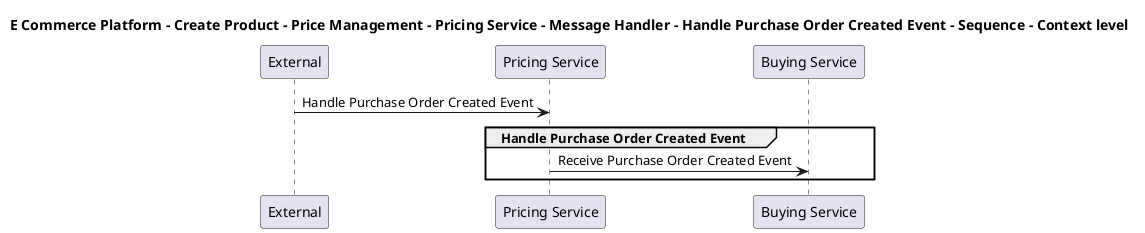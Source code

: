 @startuml

title E Commerce Platform - Create Product - Price Management - Pricing Service - Message Handler - Handle Purchase Order Created Event - Sequence - Context level

participant "External" as C4InterFlow.SoftwareSystems.ExternalSystem
participant "Pricing Service" as ECommercePlatform.CreateProduct.PriceManagement.SoftwareSystems.PricingService
participant "Buying Service" as ECommercePlatform.CreateProduct.BuyingAndMerchandising.SoftwareSystems.BuyingService

C4InterFlow.SoftwareSystems.ExternalSystem -> ECommercePlatform.CreateProduct.PriceManagement.SoftwareSystems.PricingService : Handle Purchase Order Created Event
group Handle Purchase Order Created Event
ECommercePlatform.CreateProduct.PriceManagement.SoftwareSystems.PricingService -> ECommercePlatform.CreateProduct.BuyingAndMerchandising.SoftwareSystems.BuyingService : Receive Purchase Order Created Event
end


@enduml
